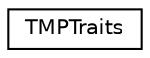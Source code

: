 digraph "Graphical Class Hierarchy"
{
 // LATEX_PDF_SIZE
  edge [fontname="Helvetica",fontsize="10",labelfontname="Helvetica",labelfontsize="10"];
  node [fontname="Helvetica",fontsize="10",shape=record];
  rankdir="LR";
  Node0 [label="TMPTraits",height=0.2,width=0.4,color="black", fillcolor="white", style="filled",URL="$structTMPTraits.html",tooltip="Defines available methods in the Task and Motion Planning Universe."];
}
